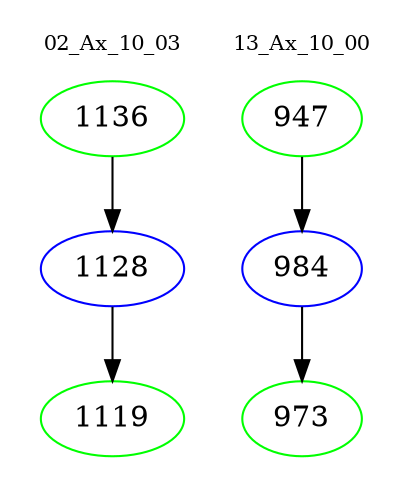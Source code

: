 digraph{
subgraph cluster_0 {
color = white
label = "02_Ax_10_03";
fontsize=10;
T0_1136 [label="1136", color="green"]
T0_1136 -> T0_1128 [color="black"]
T0_1128 [label="1128", color="blue"]
T0_1128 -> T0_1119 [color="black"]
T0_1119 [label="1119", color="green"]
}
subgraph cluster_1 {
color = white
label = "13_Ax_10_00";
fontsize=10;
T1_947 [label="947", color="green"]
T1_947 -> T1_984 [color="black"]
T1_984 [label="984", color="blue"]
T1_984 -> T1_973 [color="black"]
T1_973 [label="973", color="green"]
}
}
